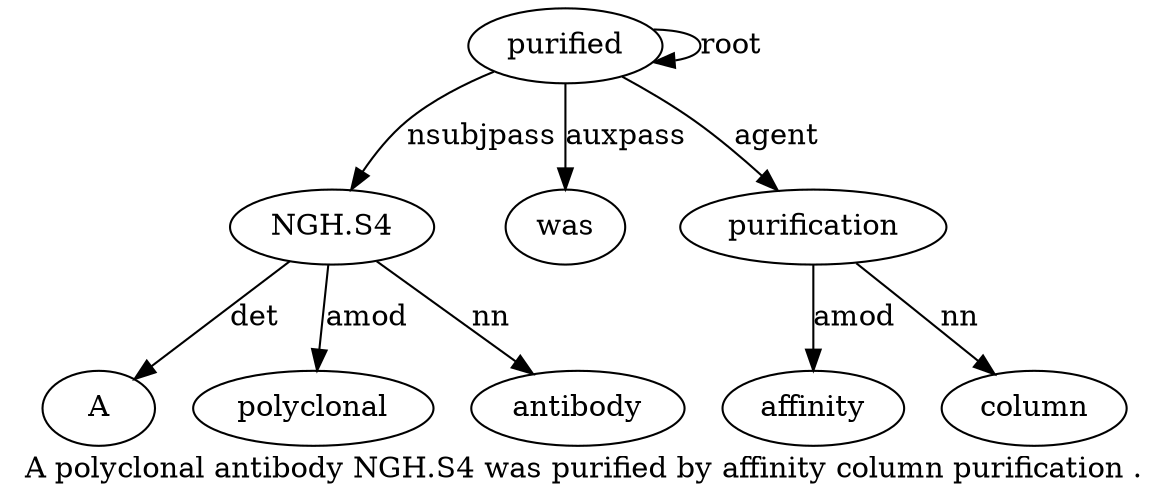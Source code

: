 digraph "A polyclonal antibody NGH.S4 was purified by affinity column purification ." {
label="A polyclonal antibody NGH.S4 was purified by affinity column purification .";
"NGH.S4" [style=filled, fillcolor=white, label="NGH.S4"];
A1 [style=filled, fillcolor=white, label=A];
"NGH.S4" -> A1  [label=det];
polyclonal2 [style=filled, fillcolor=white, label=polyclonal];
"NGH.S4" -> polyclonal2  [label=amod];
antibody3 [style=filled, fillcolor=white, label=antibody];
"NGH.S4" -> antibody3  [label=nn];
purified6 [style=filled, fillcolor=white, label=purified];
purified6 -> "NGH.S4"  [label=nsubjpass];
was5 [style=filled, fillcolor=white, label=was];
purified6 -> was5  [label=auxpass];
purified6 -> purified6  [label=root];
purification10 [style=filled, fillcolor=white, label=purification];
affinity8 [style=filled, fillcolor=white, label=affinity];
purification10 -> affinity8  [label=amod];
column9 [style=filled, fillcolor=white, label=column];
purification10 -> column9  [label=nn];
purified6 -> purification10  [label=agent];
}
